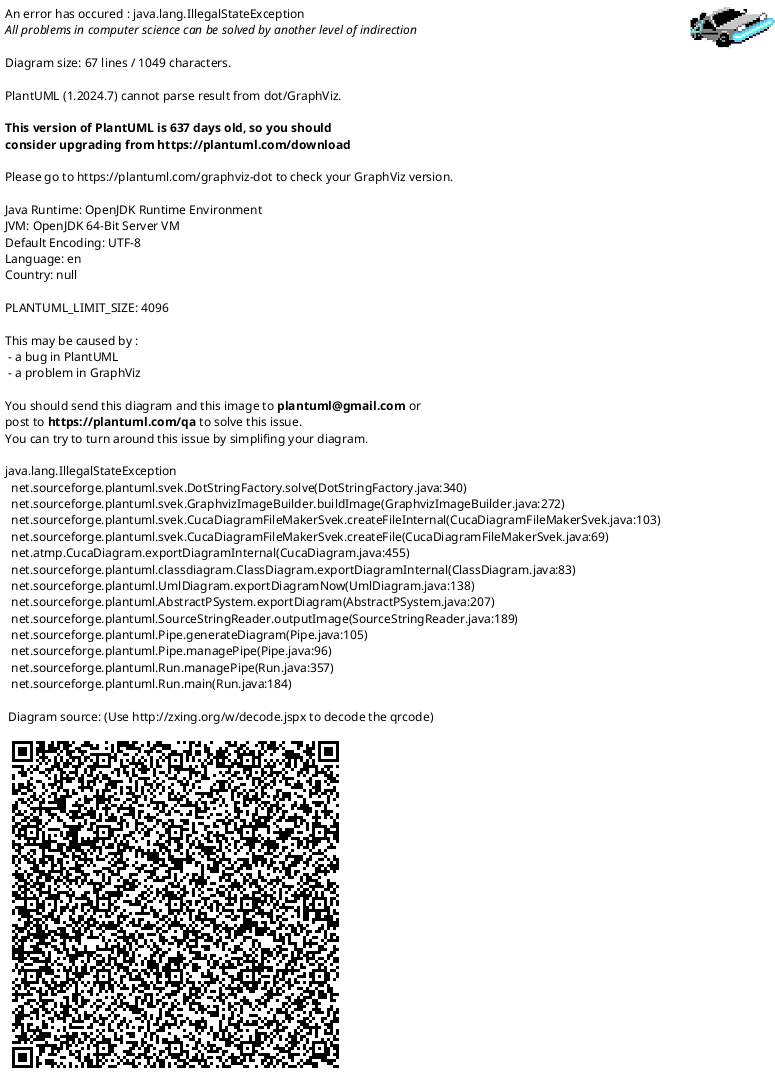 @startuml
skinparam {
    ArrowColor Black
    NoteBorderColor Black
    LineType ortho
}

skinparam rectangle {
    roundCorner 25
    roundCorner 45
    backgroundColor White
}

 header GRACE FCS Network Connection Overview

rectangle "Verizon PIP" as PIP {
}

rectangle "\nOn-Prem Network\n" as OP {
}

cloud "Internet" as I {
    rectangle "IPSec VPN 2" as VPN2 {
    }
    rectangle "IPSec VPN 1" as VPN1 {
    }
}

rectangle "   Tenant VPC   " as TV #WhiteSmoke {
    rectangle "VGW" #PeachPuff {
        rectangle Tu2 {
        }
        rectangle Tu1 {
        }
    }
}

rectangle "FCS Network VPC" as FCS #WhiteSmoke {

    rectangle "<b>Cisco CSRs" as CS #MintCream {
        rectangle CSR2 {
        }
        rectangle CSR1 {
        }
    }

    rectangle "<b>SecOps Firewalls" as SC #White {
        rectangle PA2 {
        }
        rectangle PA1 {
        }
    }
}


Tu1 .d. VPN1
Tu2 .d. VPN2
VPN1 .d. CSR1
VPN2 .d. CSR2
CSR1 .d. PA1
CSR2 .d. PA2

PA1 -[thickness=4]d- PIP
PA2 -[thickness=4]d- PIP
PIP -[thickness=4]d- OP

@enduml
